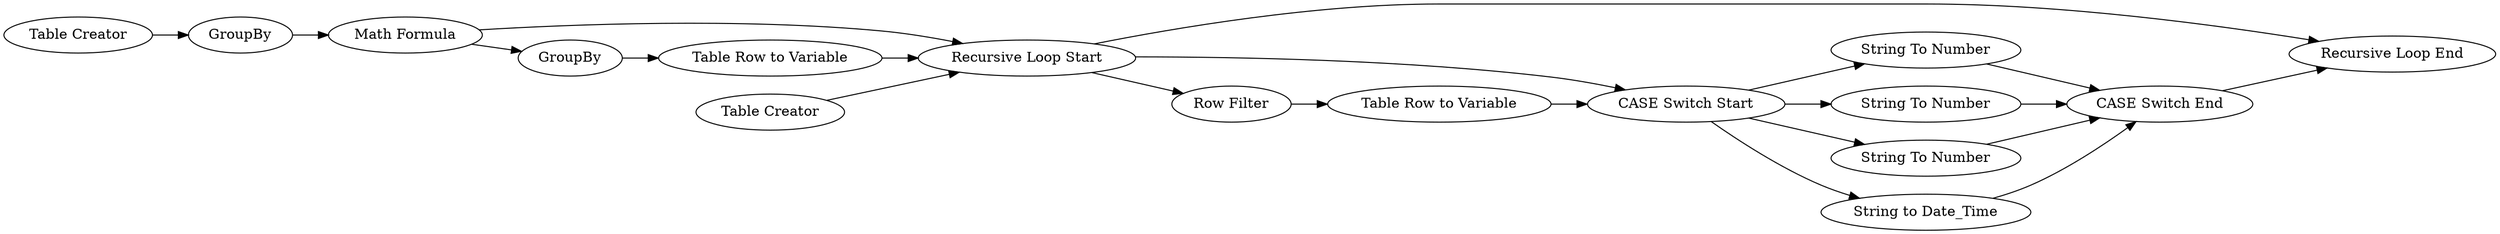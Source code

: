 digraph {
	34 -> 41
	22 -> 9
	39 -> 17
	2 -> 6
	40 -> 37
	42 -> 26
	40 -> 34
	22 -> 25
	38 -> 34
	6 -> 40
	25 -> 26
	37 -> 38
	34 -> 39
	22 -> 42
	26 -> 41
	43 -> 26
	22 -> 43
	9 -> 26
	34 -> 22
	13 -> 34
	17 -> 22
	43 [label="String to Date_Time"]
	13 [label="Table Creator"]
	42 [label="String To Number"]
	34 [label="Recursive Loop Start"]
	22 [label="CASE Switch Start"]
	41 [label="Recursive Loop End"]
	38 [label="Table Row to Variable"]
	9 [label="String To Number"]
	26 [label="CASE Switch End"]
	6 [label=GroupBy]
	40 [label="Math Formula"]
	25 [label="String To Number"]
	39 [label="Row Filter"]
	17 [label="Table Row to Variable"]
	2 [label="Table Creator"]
	37 [label=GroupBy]
	rankdir=LR
}
